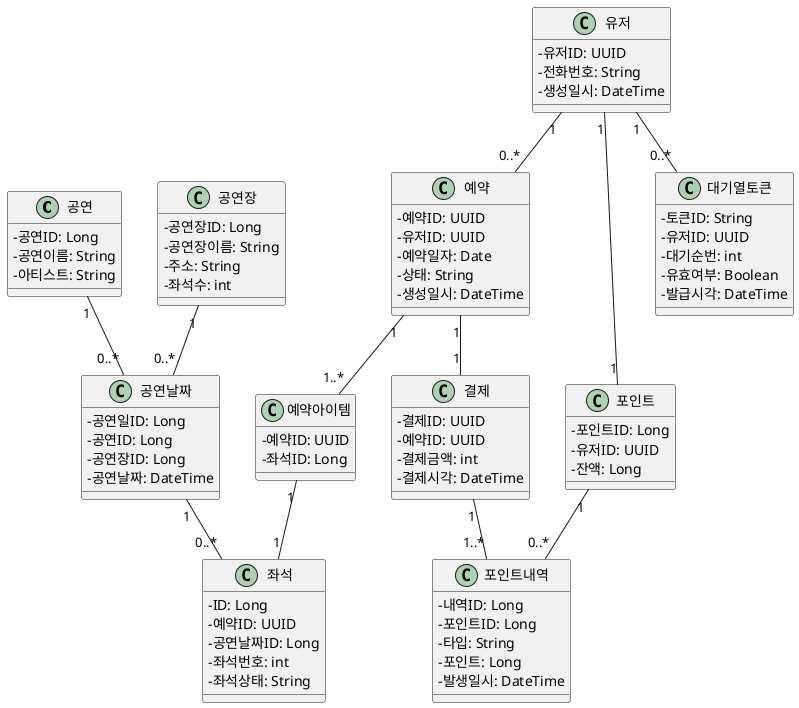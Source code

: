 @startuml
skinparam classAttributeIconSize 0

class 공연 {
  - 공연ID: Long
  - 공연이름: String
  - 아티스트: String
}

class 공연장 {
  - 공연장ID: Long
  - 공연장이름: String
  - 주소: String
  - 좌석수: int
}

class 공연날짜 {
  - 공연일ID: Long
  - 공연ID: Long
  - 공연장ID: Long
  - 공연날짜: DateTime
}

class 유저 {
  - 유저ID: UUID
  - 전화번호: String
  - 생성일시: DateTime
}

class 포인트 {
  - 포인트ID: Long
  - 유저ID: UUID
  - 잔액: Long
}

class 포인트내역 {
  - 내역ID: Long
  - 포인트ID: Long
  - 타입: String
  - 포인트: Long
  - 발생일시: DateTime
}

class 대기열토큰 {
  - 토큰ID: String
  - 유저ID: UUID
  - 대기순번: int
  - 유효여부: Boolean
  - 발급시각: DateTime
}

class 예약 {
  - 예약ID: UUID
  - 유저ID: UUID
  - 예약일자: Date
  - 상태: String
  - 생성일시: DateTime
}

class 좌석 {
  - ID: Long
  - 예약ID: UUID
  - 공연날짜ID: Long
  - 좌석번호: int
  - 좌석상태: String
}

class 예약아이템 {
  - 예약ID: UUID
  - 좌석ID: Long
}

class 결제 {
  - 결제ID: UUID
  - 예약ID: UUID
  - 결제금액: int
  - 결제시각: DateTime
}

공연 "1" -- "0..*" 공연날짜
공연장 "1" -- "0..*" 공연날짜
유저 "1" -- "1" 포인트
포인트 "1" -- "0..*" 포인트내역
유저 "1" -- "0..*" 대기열토큰
유저 "1" -- "0..*" 예약
예약 "1" -- "1..*" 예약아이템
예약아이템 "1" -- "1" 좌석
공연날짜 "1" -- "0..*" 좌석
예약 "1" -- "1" 결제
결제 "1" -- "1..*" 포인트내역

@enduml